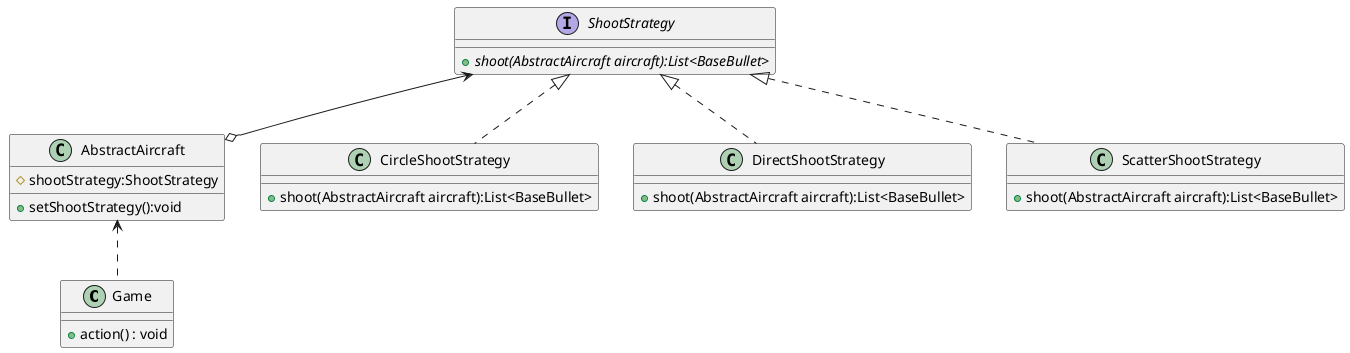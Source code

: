 @startuml
class Game{
    + action() : void
}
class AbstractAircraft{
    # shootStrategy:ShootStrategy
    + setShootStrategy():void
}
interface ShootStrategy{
    + {abstract} shoot(AbstractAircraft aircraft):List<BaseBullet>
}
class CircleShootStrategy{
    + shoot(AbstractAircraft aircraft):List<BaseBullet>
}
class DirectShootStrategy{
    + shoot(AbstractAircraft aircraft):List<BaseBullet>
}
class ScatterShootStrategy{
    + shoot(AbstractAircraft aircraft):List<BaseBullet>
}
AbstractAircraft <.. Game
ShootStrategy <--o AbstractAircraft
ShootStrategy <|.. CircleShootStrategy
ShootStrategy <|.. DirectShootStrategy
ShootStrategy <|.. ScatterShootStrategy
@enduml